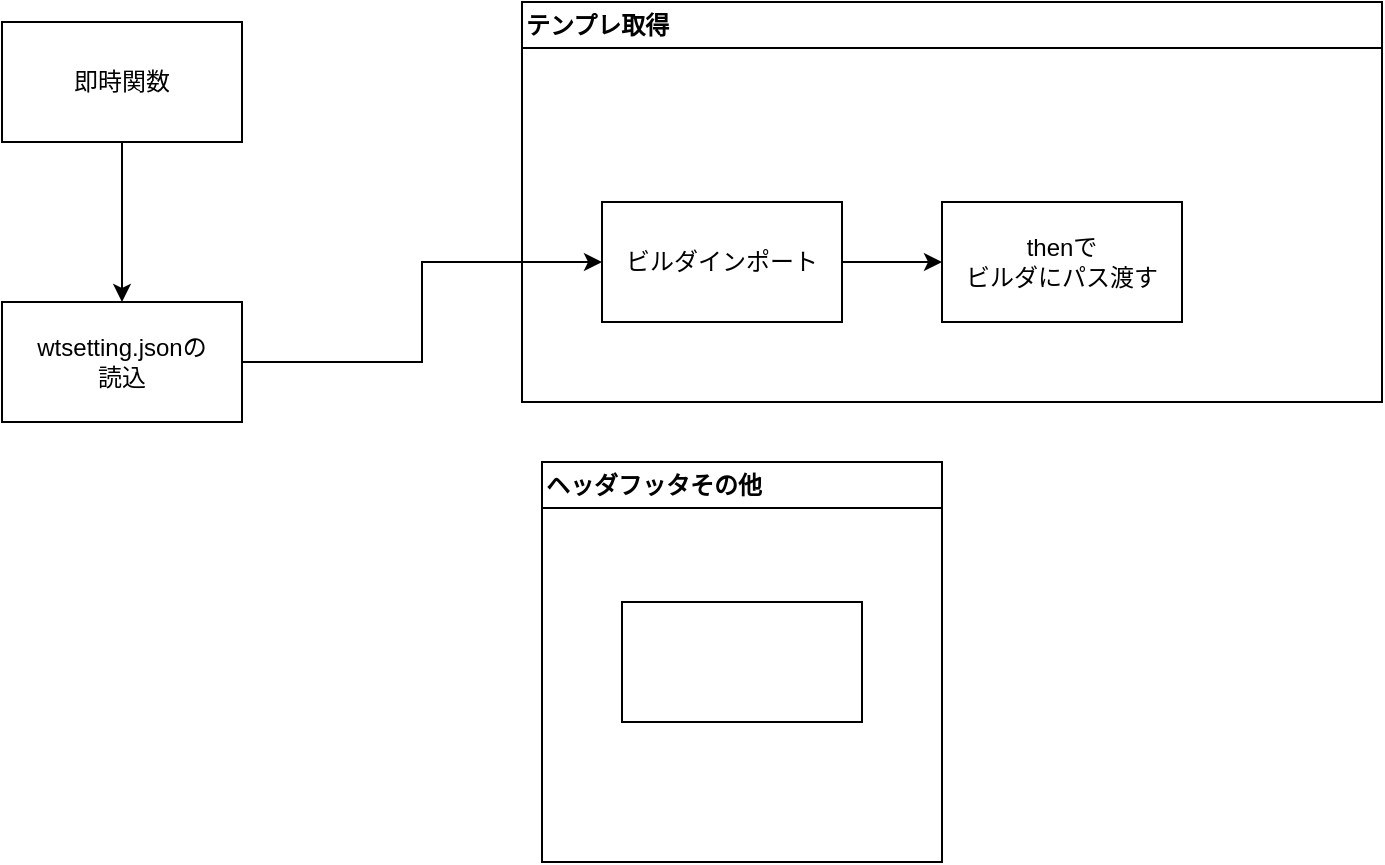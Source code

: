 <mxfile version="22.1.20" type="device">
  <diagram name="ページ1" id="qsX5YfaFcHBDhfQnIDAT">
    <mxGraphModel dx="864" dy="521" grid="1" gridSize="10" guides="1" tooltips="1" connect="1" arrows="1" fold="1" page="1" pageScale="1" pageWidth="1169" pageHeight="827" math="0" shadow="0">
      <root>
        <mxCell id="0" />
        <mxCell id="1" parent="0" />
        <mxCell id="VZd6y7I324uqGI26aukI-4" style="edgeStyle=orthogonalEdgeStyle;rounded=0;orthogonalLoop=1;jettySize=auto;html=1;exitX=0.5;exitY=1;exitDx=0;exitDy=0;" edge="1" parent="1" source="VZd6y7I324uqGI26aukI-2" target="VZd6y7I324uqGI26aukI-3">
          <mxGeometry relative="1" as="geometry" />
        </mxCell>
        <mxCell id="VZd6y7I324uqGI26aukI-2" value="即時関数" style="rounded=0;whiteSpace=wrap;html=1;" vertex="1" parent="1">
          <mxGeometry x="40" y="40" width="120" height="60" as="geometry" />
        </mxCell>
        <mxCell id="VZd6y7I324uqGI26aukI-8" style="edgeStyle=orthogonalEdgeStyle;rounded=0;orthogonalLoop=1;jettySize=auto;html=1;exitX=1;exitY=0.5;exitDx=0;exitDy=0;entryX=0;entryY=0.5;entryDx=0;entryDy=0;" edge="1" parent="1" source="VZd6y7I324uqGI26aukI-3" target="VZd6y7I324uqGI26aukI-7">
          <mxGeometry relative="1" as="geometry" />
        </mxCell>
        <mxCell id="VZd6y7I324uqGI26aukI-3" value="wtsetting.jsonの&lt;br&gt;読込" style="rounded=0;whiteSpace=wrap;html=1;" vertex="1" parent="1">
          <mxGeometry x="40" y="180" width="120" height="60" as="geometry" />
        </mxCell>
        <mxCell id="VZd6y7I324uqGI26aukI-6" value="テンプレ取得" style="swimlane;whiteSpace=wrap;html=1;labelPosition=center;verticalLabelPosition=middle;align=left;verticalAlign=middle;" vertex="1" parent="1">
          <mxGeometry x="300" y="30" width="430" height="200" as="geometry" />
        </mxCell>
        <mxCell id="VZd6y7I324uqGI26aukI-10" style="edgeStyle=orthogonalEdgeStyle;rounded=0;orthogonalLoop=1;jettySize=auto;html=1;exitX=1;exitY=0.5;exitDx=0;exitDy=0;entryX=0;entryY=0.5;entryDx=0;entryDy=0;" edge="1" parent="VZd6y7I324uqGI26aukI-6" source="VZd6y7I324uqGI26aukI-7" target="VZd6y7I324uqGI26aukI-9">
          <mxGeometry relative="1" as="geometry" />
        </mxCell>
        <mxCell id="VZd6y7I324uqGI26aukI-7" value="ビルダインポート" style="rounded=0;whiteSpace=wrap;html=1;" vertex="1" parent="VZd6y7I324uqGI26aukI-6">
          <mxGeometry x="40" y="100" width="120" height="60" as="geometry" />
        </mxCell>
        <mxCell id="VZd6y7I324uqGI26aukI-9" value="thenで&lt;br&gt;ビルダにパス渡す" style="rounded=0;whiteSpace=wrap;html=1;" vertex="1" parent="VZd6y7I324uqGI26aukI-6">
          <mxGeometry x="210" y="100" width="120" height="60" as="geometry" />
        </mxCell>
        <mxCell id="VZd6y7I324uqGI26aukI-11" value="ヘッダフッタその他" style="swimlane;whiteSpace=wrap;html=1;align=left;" vertex="1" parent="1">
          <mxGeometry x="310" y="260" width="200" height="200" as="geometry" />
        </mxCell>
        <mxCell id="VZd6y7I324uqGI26aukI-12" value="" style="rounded=0;whiteSpace=wrap;html=1;" vertex="1" parent="VZd6y7I324uqGI26aukI-11">
          <mxGeometry x="40" y="70" width="120" height="60" as="geometry" />
        </mxCell>
      </root>
    </mxGraphModel>
  </diagram>
</mxfile>

